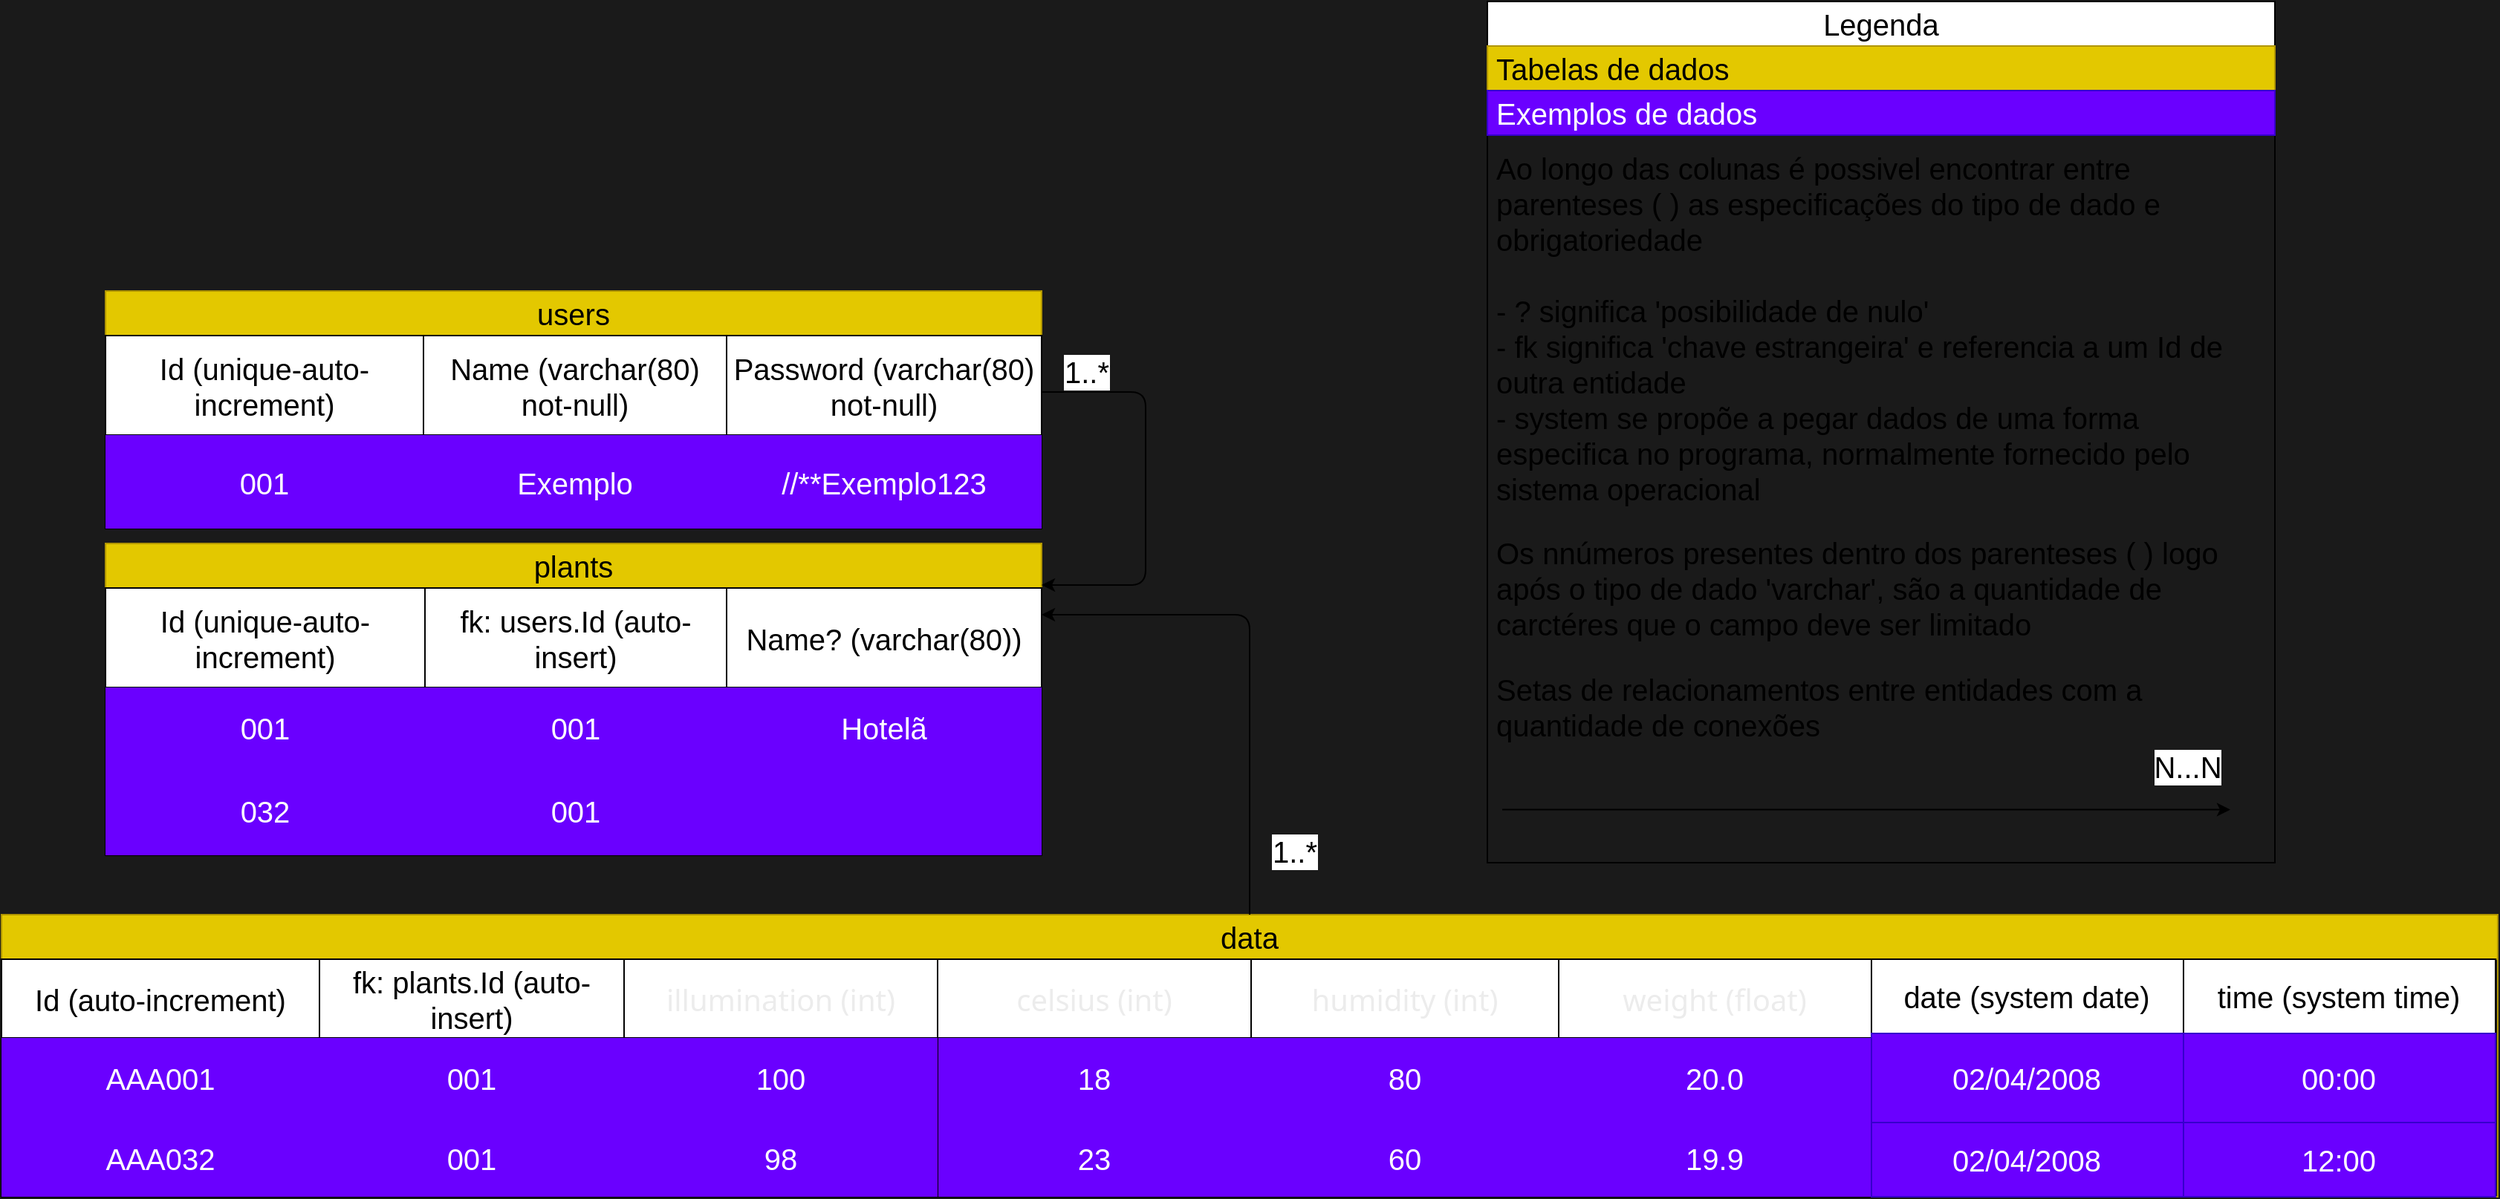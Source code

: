 <mxfile>
    <diagram id="-sogCTgbvpPMkic7ViMA" name="Page-1">
        <mxGraphModel dx="1189" dy="876" grid="1" gridSize="10" guides="1" tooltips="1" connect="1" arrows="1" fold="1" page="1" pageScale="1" pageWidth="850" pageHeight="1100" background="#1A1A1A" math="0" shadow="0">
            <root>
                <mxCell id="0"/>
                <mxCell id="1" parent="0"/>
                <mxCell id="10" value="users" style="swimlane;fontStyle=0;childLayout=stackLayout;horizontal=1;startSize=30;horizontalStack=0;resizeParent=1;resizeParentMax=0;resizeLast=0;collapsible=1;marginBottom=0;whiteSpace=wrap;html=1;fontSize=20;fillColor=#e3c800;fontColor=#000000;strokeColor=#B09500;" vertex="1" parent="1">
                    <mxGeometry x="80" y="342" width="630" height="160" as="geometry"/>
                </mxCell>
                <mxCell id="14" value="" style="shape=table;html=1;whiteSpace=wrap;startSize=0;container=1;collapsible=0;childLayout=tableLayout;fontSize=20;" vertex="1" parent="10">
                    <mxGeometry y="30" width="630" height="130" as="geometry"/>
                </mxCell>
                <mxCell id="15" value="" style="shape=tableRow;horizontal=0;startSize=0;swimlaneHead=0;swimlaneBody=0;top=0;left=0;bottom=0;right=0;collapsible=0;dropTarget=0;fillColor=none;points=[[0,0.5],[1,0.5]];portConstraint=eastwest;fontSize=20;" vertex="1" parent="14">
                    <mxGeometry width="630" height="67" as="geometry"/>
                </mxCell>
                <mxCell id="16" value="Id (unique-auto-increment)" style="shape=partialRectangle;html=1;whiteSpace=wrap;connectable=0;fillColor=none;top=0;left=0;bottom=0;right=0;overflow=hidden;fontSize=20;" vertex="1" parent="15">
                    <mxGeometry width="214" height="67" as="geometry">
                        <mxRectangle width="214" height="67" as="alternateBounds"/>
                    </mxGeometry>
                </mxCell>
                <mxCell id="17" value="Name (varchar(80) not-null)" style="shape=partialRectangle;html=1;whiteSpace=wrap;connectable=0;fillColor=none;top=0;left=0;bottom=0;right=0;overflow=hidden;fontSize=20;" vertex="1" parent="15">
                    <mxGeometry x="214" width="204" height="67" as="geometry">
                        <mxRectangle width="204" height="67" as="alternateBounds"/>
                    </mxGeometry>
                </mxCell>
                <mxCell id="18" value="Password (varchar(80) not-null)" style="shape=partialRectangle;html=1;whiteSpace=wrap;connectable=0;fillColor=none;top=0;left=0;bottom=0;right=0;overflow=hidden;fontSize=20;" vertex="1" parent="15">
                    <mxGeometry x="418" width="212" height="67" as="geometry">
                        <mxRectangle width="212" height="67" as="alternateBounds"/>
                    </mxGeometry>
                </mxCell>
                <mxCell id="19" value="" style="shape=tableRow;horizontal=0;startSize=0;swimlaneHead=0;swimlaneBody=0;top=0;left=0;bottom=0;right=0;collapsible=0;dropTarget=0;fillColor=none;points=[[0,0.5],[1,0.5]];portConstraint=eastwest;fontSize=20;" vertex="1" parent="14">
                    <mxGeometry y="67" width="630" height="63" as="geometry"/>
                </mxCell>
                <mxCell id="20" value="001" style="shape=partialRectangle;html=1;whiteSpace=wrap;connectable=0;fillColor=#6a00ff;top=0;left=0;bottom=0;right=0;overflow=hidden;fontSize=20;fontColor=#ffffff;strokeColor=#3700CC;" vertex="1" parent="19">
                    <mxGeometry width="214" height="63" as="geometry">
                        <mxRectangle width="214" height="63" as="alternateBounds"/>
                    </mxGeometry>
                </mxCell>
                <mxCell id="21" value="Exemplo" style="shape=partialRectangle;html=1;whiteSpace=wrap;connectable=0;fillColor=#6a00ff;top=0;left=0;bottom=0;right=0;overflow=hidden;fontSize=20;fontColor=#ffffff;strokeColor=#3700CC;" vertex="1" parent="19">
                    <mxGeometry x="214" width="204" height="63" as="geometry">
                        <mxRectangle width="204" height="63" as="alternateBounds"/>
                    </mxGeometry>
                </mxCell>
                <mxCell id="22" value="//**Exemplo123" style="shape=partialRectangle;html=1;whiteSpace=wrap;connectable=0;fillColor=#6a00ff;top=0;left=0;bottom=0;right=0;overflow=hidden;fontSize=20;fontColor=#ffffff;strokeColor=#3700CC;" vertex="1" parent="19">
                    <mxGeometry x="418" width="212" height="63" as="geometry">
                        <mxRectangle width="212" height="63" as="alternateBounds"/>
                    </mxGeometry>
                </mxCell>
                <mxCell id="27" value="plants" style="swimlane;fontStyle=0;childLayout=stackLayout;horizontal=1;startSize=30;horizontalStack=0;resizeParent=1;resizeParentMax=0;resizeLast=0;collapsible=1;marginBottom=0;whiteSpace=wrap;html=1;fontSize=20;fillColor=#e3c800;fontColor=#000000;strokeColor=#B09500;" vertex="1" parent="1">
                    <mxGeometry x="80" y="512" width="630" height="210" as="geometry"/>
                </mxCell>
                <mxCell id="28" value="" style="shape=table;html=1;whiteSpace=wrap;startSize=0;container=1;collapsible=0;childLayout=tableLayout;fontSize=20;" vertex="1" parent="27">
                    <mxGeometry y="30" width="630" height="180" as="geometry"/>
                </mxCell>
                <mxCell id="29" value="" style="shape=tableRow;horizontal=0;startSize=0;swimlaneHead=0;swimlaneBody=0;top=0;left=0;bottom=0;right=0;collapsible=0;dropTarget=0;fillColor=none;points=[[0,0.5],[1,0.5]];portConstraint=eastwest;fontSize=20;" vertex="1" parent="28">
                    <mxGeometry width="630" height="67" as="geometry"/>
                </mxCell>
                <mxCell id="30" value="Id (unique-auto-increment)" style="shape=partialRectangle;html=1;whiteSpace=wrap;connectable=0;fillColor=none;top=0;left=0;bottom=0;right=0;overflow=hidden;fontSize=20;" vertex="1" parent="29">
                    <mxGeometry width="215" height="67" as="geometry">
                        <mxRectangle width="215" height="67" as="alternateBounds"/>
                    </mxGeometry>
                </mxCell>
                <mxCell id="31" value="fk: users.Id (auto-insert)" style="shape=partialRectangle;html=1;whiteSpace=wrap;connectable=0;fillColor=none;top=0;left=0;bottom=0;right=0;overflow=hidden;fontSize=20;" vertex="1" parent="29">
                    <mxGeometry x="215" width="203" height="67" as="geometry">
                        <mxRectangle width="203" height="67" as="alternateBounds"/>
                    </mxGeometry>
                </mxCell>
                <mxCell id="32" value="Name? (varchar(80))" style="shape=partialRectangle;html=1;whiteSpace=wrap;connectable=0;fillColor=none;top=0;left=0;bottom=0;right=0;overflow=hidden;fontSize=20;" vertex="1" parent="29">
                    <mxGeometry x="418" width="212" height="67" as="geometry">
                        <mxRectangle width="212" height="67" as="alternateBounds"/>
                    </mxGeometry>
                </mxCell>
                <mxCell id="38" value="" style="shape=tableRow;horizontal=0;startSize=0;swimlaneHead=0;swimlaneBody=0;top=0;left=0;bottom=0;right=0;collapsible=0;dropTarget=0;fillColor=none;points=[[0,0.5],[1,0.5]];portConstraint=eastwest;fontSize=20;" vertex="1" parent="28">
                    <mxGeometry y="67" width="630" height="53" as="geometry"/>
                </mxCell>
                <mxCell id="39" value="001" style="shape=partialRectangle;html=1;whiteSpace=wrap;connectable=0;fillColor=#6a00ff;top=0;left=0;bottom=0;right=0;overflow=hidden;fontSize=20;fontColor=#ffffff;strokeColor=#3700CC;" vertex="1" parent="38">
                    <mxGeometry width="215" height="53" as="geometry">
                        <mxRectangle width="215" height="53" as="alternateBounds"/>
                    </mxGeometry>
                </mxCell>
                <mxCell id="40" value="001" style="shape=partialRectangle;html=1;whiteSpace=wrap;connectable=0;fillColor=#6a00ff;top=0;left=0;bottom=0;right=0;overflow=hidden;fontSize=20;fontColor=#ffffff;strokeColor=#3700CC;" vertex="1" parent="38">
                    <mxGeometry x="215" width="203" height="53" as="geometry">
                        <mxRectangle width="203" height="53" as="alternateBounds"/>
                    </mxGeometry>
                </mxCell>
                <mxCell id="41" value="Hotelã" style="shape=partialRectangle;html=1;whiteSpace=wrap;connectable=0;fillColor=#6a00ff;top=0;left=0;bottom=0;right=0;overflow=hidden;fontSize=20;fontColor=#ffffff;strokeColor=#3700CC;" vertex="1" parent="38">
                    <mxGeometry x="418" width="212" height="53" as="geometry">
                        <mxRectangle width="212" height="53" as="alternateBounds"/>
                    </mxGeometry>
                </mxCell>
                <mxCell id="33" value="" style="shape=tableRow;horizontal=0;startSize=0;swimlaneHead=0;swimlaneBody=0;top=0;left=0;bottom=0;right=0;collapsible=0;dropTarget=0;fillColor=none;points=[[0,0.5],[1,0.5]];portConstraint=eastwest;fontSize=20;" vertex="1" parent="28">
                    <mxGeometry y="120" width="630" height="60" as="geometry"/>
                </mxCell>
                <mxCell id="34" value="032" style="shape=partialRectangle;html=1;whiteSpace=wrap;connectable=0;fillColor=#6a00ff;top=0;left=0;bottom=0;right=0;overflow=hidden;fontSize=20;fontColor=#ffffff;strokeColor=#3700CC;" vertex="1" parent="33">
                    <mxGeometry width="215" height="60" as="geometry">
                        <mxRectangle width="215" height="60" as="alternateBounds"/>
                    </mxGeometry>
                </mxCell>
                <mxCell id="35" value="001" style="shape=partialRectangle;html=1;whiteSpace=wrap;connectable=0;fillColor=#6a00ff;top=0;left=0;bottom=0;right=0;overflow=hidden;fontSize=20;fontColor=#ffffff;strokeColor=#3700CC;" vertex="1" parent="33">
                    <mxGeometry x="215" width="203" height="60" as="geometry">
                        <mxRectangle width="203" height="60" as="alternateBounds"/>
                    </mxGeometry>
                </mxCell>
                <mxCell id="36" value="" style="shape=partialRectangle;html=1;whiteSpace=wrap;connectable=0;fillColor=#6a00ff;top=0;left=0;bottom=0;right=0;overflow=hidden;fontSize=20;fontColor=#ffffff;strokeColor=#3700CC;" vertex="1" parent="33">
                    <mxGeometry x="418" width="212" height="60" as="geometry">
                        <mxRectangle width="212" height="60" as="alternateBounds"/>
                    </mxGeometry>
                </mxCell>
                <mxCell id="164" value="data" style="swimlane;fontStyle=0;childLayout=stackLayout;horizontal=1;startSize=30;horizontalStack=0;resizeParent=1;resizeParentMax=0;resizeLast=0;collapsible=1;marginBottom=0;whiteSpace=wrap;html=1;labelBackgroundColor=none;fontSize=20;fillColor=#e3c800;fontColor=#000000;strokeColor=#B09500;" vertex="1" parent="1">
                    <mxGeometry x="10" y="762" width="1680" height="190" as="geometry"/>
                </mxCell>
                <mxCell id="168" value="" style="group;fontSize=20;" vertex="1" connectable="0" parent="164">
                    <mxGeometry y="30" width="1680" height="160" as="geometry"/>
                </mxCell>
                <mxCell id="105" value="" style="shape=table;html=1;whiteSpace=wrap;startSize=0;container=1;collapsible=0;childLayout=tableLayout;fontSize=20;" vertex="1" parent="168">
                    <mxGeometry x="630.0" width="628.494" height="160" as="geometry"/>
                </mxCell>
                <mxCell id="106" value="" style="shape=tableRow;horizontal=0;startSize=0;swimlaneHead=0;swimlaneBody=0;top=0;left=0;bottom=0;right=0;collapsible=0;dropTarget=0;fillColor=none;points=[[0,0.5],[1,0.5]];portConstraint=eastwest;fontSize=20;" vertex="1" parent="105">
                    <mxGeometry width="628.494" height="53" as="geometry"/>
                </mxCell>
                <mxCell id="107" value="&lt;span style=&quot;color: rgb(236, 236, 236); font-family: Söhne, ui-sans-serif, system-ui, -apple-system, &amp;quot;Segoe UI&amp;quot;, Roboto, Ubuntu, Cantarell, &amp;quot;Noto Sans&amp;quot;, sans-serif, &amp;quot;Helvetica Neue&amp;quot;, Arial, &amp;quot;Apple Color Emoji&amp;quot;, &amp;quot;Segoe UI Emoji&amp;quot;, &amp;quot;Segoe UI Symbol&amp;quot;, &amp;quot;Noto Color Emoji&amp;quot;; font-size: 20px; text-align: start;&quot;&gt;celsius (int)&lt;/span&gt;" style="shape=partialRectangle;html=1;whiteSpace=wrap;connectable=0;fillColor=none;top=0;left=0;bottom=0;right=0;overflow=hidden;fontSize=20;" vertex="1" parent="106">
                    <mxGeometry width="211" height="53" as="geometry">
                        <mxRectangle width="211" height="53" as="alternateBounds"/>
                    </mxGeometry>
                </mxCell>
                <mxCell id="108" value="&lt;span style=&quot;color: rgb(236, 236, 236); font-family: Söhne, ui-sans-serif, system-ui, -apple-system, &amp;quot;Segoe UI&amp;quot;, Roboto, Ubuntu, Cantarell, &amp;quot;Noto Sans&amp;quot;, sans-serif, &amp;quot;Helvetica Neue&amp;quot;, Arial, &amp;quot;Apple Color Emoji&amp;quot;, &amp;quot;Segoe UI Emoji&amp;quot;, &amp;quot;Segoe UI Symbol&amp;quot;, &amp;quot;Noto Color Emoji&amp;quot;; font-size: 20px; text-align: start;&quot;&gt;humidity (int)&lt;/span&gt;" style="shape=partialRectangle;html=1;whiteSpace=wrap;connectable=0;fillColor=none;top=0;left=0;bottom=0;right=0;overflow=hidden;fontSize=20;" vertex="1" parent="106">
                    <mxGeometry x="211" width="207" height="53" as="geometry">
                        <mxRectangle width="207" height="53" as="alternateBounds"/>
                    </mxGeometry>
                </mxCell>
                <mxCell id="109" value="&lt;span style=&quot;color: rgb(236, 236, 236); font-family: Söhne, ui-sans-serif, system-ui, -apple-system, &amp;quot;Segoe UI&amp;quot;, Roboto, Ubuntu, Cantarell, &amp;quot;Noto Sans&amp;quot;, sans-serif, &amp;quot;Helvetica Neue&amp;quot;, Arial, &amp;quot;Apple Color Emoji&amp;quot;, &amp;quot;Segoe UI Emoji&amp;quot;, &amp;quot;Segoe UI Symbol&amp;quot;, &amp;quot;Noto Color Emoji&amp;quot;; font-size: 20px; text-align: start;&quot;&gt;weight (float)&lt;/span&gt;" style="shape=partialRectangle;html=1;whiteSpace=wrap;connectable=0;fillColor=none;top=0;left=0;bottom=0;right=0;overflow=hidden;fontSize=20;" vertex="1" parent="106">
                    <mxGeometry x="418" width="210" height="53" as="geometry">
                        <mxRectangle width="210" height="53" as="alternateBounds"/>
                    </mxGeometry>
                </mxCell>
                <mxCell id="110" value="" style="shape=tableRow;horizontal=0;startSize=0;swimlaneHead=0;swimlaneBody=0;top=0;left=0;bottom=0;right=0;collapsible=0;dropTarget=0;fillColor=none;points=[[0,0.5],[1,0.5]];portConstraint=eastwest;fontSize=20;" vertex="1" parent="105">
                    <mxGeometry y="53" width="628.494" height="54" as="geometry"/>
                </mxCell>
                <mxCell id="111" value="18" style="shape=partialRectangle;html=1;whiteSpace=wrap;connectable=0;fillColor=#6a00ff;top=0;left=0;bottom=0;right=0;overflow=hidden;fontSize=20;fontColor=#ffffff;strokeColor=#3700CC;" vertex="1" parent="110">
                    <mxGeometry width="211" height="54" as="geometry">
                        <mxRectangle width="211" height="54" as="alternateBounds"/>
                    </mxGeometry>
                </mxCell>
                <mxCell id="112" value="80" style="shape=partialRectangle;html=1;whiteSpace=wrap;connectable=0;fillColor=#6a00ff;top=0;left=0;bottom=0;right=0;overflow=hidden;fontSize=20;fontColor=#ffffff;strokeColor=#3700CC;" vertex="1" parent="110">
                    <mxGeometry x="211" width="207" height="54" as="geometry">
                        <mxRectangle width="207" height="54" as="alternateBounds"/>
                    </mxGeometry>
                </mxCell>
                <mxCell id="113" value="20.0" style="shape=partialRectangle;html=1;whiteSpace=wrap;connectable=0;fillColor=#6a00ff;top=0;left=0;bottom=0;right=0;overflow=hidden;fontSize=20;fontColor=#ffffff;strokeColor=#3700CC;" vertex="1" parent="110">
                    <mxGeometry x="418" width="210" height="54" as="geometry">
                        <mxRectangle width="210" height="54" as="alternateBounds"/>
                    </mxGeometry>
                </mxCell>
                <mxCell id="114" value="" style="shape=tableRow;horizontal=0;startSize=0;swimlaneHead=0;swimlaneBody=0;top=0;left=0;bottom=0;right=0;collapsible=0;dropTarget=0;fillColor=none;points=[[0,0.5],[1,0.5]];portConstraint=eastwest;fontSize=20;" vertex="1" parent="105">
                    <mxGeometry y="107" width="628.494" height="53" as="geometry"/>
                </mxCell>
                <mxCell id="115" value="23" style="shape=partialRectangle;html=1;whiteSpace=wrap;connectable=0;fillColor=#6a00ff;top=0;left=0;bottom=0;right=0;overflow=hidden;fontSize=20;fontColor=#ffffff;strokeColor=#3700CC;" vertex="1" parent="114">
                    <mxGeometry width="211" height="53" as="geometry">
                        <mxRectangle width="211" height="53" as="alternateBounds"/>
                    </mxGeometry>
                </mxCell>
                <mxCell id="116" value="60" style="shape=partialRectangle;html=1;whiteSpace=wrap;connectable=0;fillColor=#6a00ff;top=0;left=0;bottom=0;right=0;overflow=hidden;fontSize=20;fontColor=#ffffff;strokeColor=#3700CC;" vertex="1" parent="114">
                    <mxGeometry x="211" width="207" height="53" as="geometry">
                        <mxRectangle width="207" height="53" as="alternateBounds"/>
                    </mxGeometry>
                </mxCell>
                <mxCell id="117" value="19.9" style="shape=partialRectangle;html=1;whiteSpace=wrap;connectable=0;fillColor=#6a00ff;top=0;left=0;bottom=0;right=0;overflow=hidden;pointerEvents=1;fontSize=20;fontColor=#ffffff;strokeColor=#3700CC;" vertex="1" parent="114">
                    <mxGeometry x="418" width="210" height="53" as="geometry">
                        <mxRectangle width="210" height="53" as="alternateBounds"/>
                    </mxGeometry>
                </mxCell>
                <mxCell id="156" value="date (system date)" style="rounded=0;whiteSpace=wrap;html=1;fontSize=20;" vertex="1" parent="168">
                    <mxGeometry x="1258.494" width="210.0" height="50" as="geometry"/>
                </mxCell>
                <mxCell id="157" value="02/04/2008" style="rounded=0;whiteSpace=wrap;html=1;fontSize=20;fillColor=#6a00ff;fontColor=#ffffff;strokeColor=#3700CC;" vertex="1" parent="168">
                    <mxGeometry x="1258.494" y="50" width="210.0" height="60" as="geometry"/>
                </mxCell>
                <mxCell id="158" value="02/04/2008" style="rounded=0;whiteSpace=wrap;html=1;fontSize=20;fillColor=#6a00ff;fontColor=#ffffff;strokeColor=#3700CC;" vertex="1" parent="168">
                    <mxGeometry x="1258.494" y="110" width="210.0" height="50" as="geometry"/>
                </mxCell>
                <mxCell id="161" value="time (system time)" style="rounded=0;whiteSpace=wrap;html=1;fontSize=20;" vertex="1" parent="168">
                    <mxGeometry x="1468.494" width="210.0" height="50" as="geometry"/>
                </mxCell>
                <mxCell id="162" value="00:00" style="rounded=0;whiteSpace=wrap;html=1;fontSize=20;fillColor=#6a00ff;fontColor=#ffffff;strokeColor=#3700CC;" vertex="1" parent="168">
                    <mxGeometry x="1468.494" y="50" width="210.0" height="60" as="geometry"/>
                </mxCell>
                <mxCell id="163" value="12:00" style="rounded=0;whiteSpace=wrap;html=1;fontSize=20;fillColor=#6a00ff;fontColor=#ffffff;strokeColor=#3700CC;" vertex="1" parent="168">
                    <mxGeometry x="1468.494" y="110" width="210.0" height="50" as="geometry"/>
                </mxCell>
                <mxCell id="57" value="" style="shape=table;html=1;whiteSpace=wrap;startSize=0;container=1;collapsible=0;childLayout=tableLayout;fontSize=20;" vertex="1" parent="168">
                    <mxGeometry width="630.0" height="160" as="geometry"/>
                </mxCell>
                <mxCell id="58" value="" style="shape=tableRow;horizontal=0;startSize=0;swimlaneHead=0;swimlaneBody=0;top=0;left=0;bottom=0;right=0;collapsible=0;dropTarget=0;fillColor=none;points=[[0,0.5],[1,0.5]];portConstraint=eastwest;fontSize=20;" vertex="1" parent="57">
                    <mxGeometry width="630.0" height="53" as="geometry"/>
                </mxCell>
                <mxCell id="59" value="Id (auto-increment)" style="shape=partialRectangle;html=1;whiteSpace=wrap;connectable=0;fillColor=none;top=0;left=0;bottom=0;right=0;overflow=hidden;fontSize=20;" vertex="1" parent="58">
                    <mxGeometry width="214" height="53" as="geometry">
                        <mxRectangle width="214" height="53" as="alternateBounds"/>
                    </mxGeometry>
                </mxCell>
                <mxCell id="60" value="fk: plants.Id (auto-insert)" style="shape=partialRectangle;html=1;whiteSpace=wrap;connectable=0;fillColor=none;top=0;left=0;bottom=0;right=0;overflow=hidden;fontSize=20;" vertex="1" parent="58">
                    <mxGeometry x="214" width="205" height="53" as="geometry">
                        <mxRectangle width="205" height="53" as="alternateBounds"/>
                    </mxGeometry>
                </mxCell>
                <mxCell id="61" value="&lt;span style=&quot;color: rgb(236, 236, 236); font-family: Söhne, ui-sans-serif, system-ui, -apple-system, &amp;quot;Segoe UI&amp;quot;, Roboto, Ubuntu, Cantarell, &amp;quot;Noto Sans&amp;quot;, sans-serif, &amp;quot;Helvetica Neue&amp;quot;, Arial, &amp;quot;Apple Color Emoji&amp;quot;, &amp;quot;Segoe UI Emoji&amp;quot;, &amp;quot;Segoe UI Symbol&amp;quot;, &amp;quot;Noto Color Emoji&amp;quot;; font-size: 20px; text-align: start;&quot;&gt;illumination (int)&lt;/span&gt;" style="shape=partialRectangle;html=1;whiteSpace=wrap;connectable=0;fillColor=none;top=0;left=0;bottom=0;right=0;overflow=hidden;fontSize=20;" vertex="1" parent="58">
                    <mxGeometry x="419" width="211" height="53" as="geometry">
                        <mxRectangle width="211" height="53" as="alternateBounds"/>
                    </mxGeometry>
                </mxCell>
                <mxCell id="62" value="" style="shape=tableRow;horizontal=0;startSize=0;swimlaneHead=0;swimlaneBody=0;top=0;left=0;bottom=0;right=0;collapsible=0;dropTarget=0;fillColor=none;points=[[0,0.5],[1,0.5]];portConstraint=eastwest;fontSize=20;" vertex="1" parent="57">
                    <mxGeometry y="53" width="630.0" height="54" as="geometry"/>
                </mxCell>
                <mxCell id="63" value="AAA001" style="shape=partialRectangle;html=1;whiteSpace=wrap;connectable=0;fillColor=#6a00ff;top=0;left=0;bottom=0;right=0;overflow=hidden;fontSize=20;fontColor=#ffffff;strokeColor=#3700CC;" vertex="1" parent="62">
                    <mxGeometry width="214" height="54" as="geometry">
                        <mxRectangle width="214" height="54" as="alternateBounds"/>
                    </mxGeometry>
                </mxCell>
                <mxCell id="64" value="001" style="shape=partialRectangle;html=1;whiteSpace=wrap;connectable=0;fillColor=#6a00ff;top=0;left=0;bottom=0;right=0;overflow=hidden;fontSize=20;fontColor=#ffffff;strokeColor=#3700CC;" vertex="1" parent="62">
                    <mxGeometry x="214" width="205" height="54" as="geometry">
                        <mxRectangle width="205" height="54" as="alternateBounds"/>
                    </mxGeometry>
                </mxCell>
                <mxCell id="65" value="100" style="shape=partialRectangle;html=1;whiteSpace=wrap;connectable=0;fillColor=#6a00ff;top=0;left=0;bottom=0;right=0;overflow=hidden;fontSize=20;fontColor=#ffffff;strokeColor=#3700CC;" vertex="1" parent="62">
                    <mxGeometry x="419" width="211" height="54" as="geometry">
                        <mxRectangle width="211" height="54" as="alternateBounds"/>
                    </mxGeometry>
                </mxCell>
                <mxCell id="66" value="" style="shape=tableRow;horizontal=0;startSize=0;swimlaneHead=0;swimlaneBody=0;top=0;left=0;bottom=0;right=0;collapsible=0;dropTarget=0;fillColor=none;points=[[0,0.5],[1,0.5]];portConstraint=eastwest;fontSize=20;" vertex="1" parent="57">
                    <mxGeometry y="107" width="630.0" height="53" as="geometry"/>
                </mxCell>
                <mxCell id="67" value="AAA032" style="shape=partialRectangle;html=1;whiteSpace=wrap;connectable=0;fillColor=#6a00ff;top=0;left=0;bottom=0;right=0;overflow=hidden;fontSize=20;fontColor=#ffffff;strokeColor=#3700CC;" vertex="1" parent="66">
                    <mxGeometry width="214" height="53" as="geometry">
                        <mxRectangle width="214" height="53" as="alternateBounds"/>
                    </mxGeometry>
                </mxCell>
                <mxCell id="68" value="001" style="shape=partialRectangle;html=1;whiteSpace=wrap;connectable=0;fillColor=#6a00ff;top=0;left=0;bottom=0;right=0;overflow=hidden;fontSize=20;fontColor=#ffffff;strokeColor=#3700CC;" vertex="1" parent="66">
                    <mxGeometry x="214" width="205" height="53" as="geometry">
                        <mxRectangle width="205" height="53" as="alternateBounds"/>
                    </mxGeometry>
                </mxCell>
                <mxCell id="69" value="98" style="shape=partialRectangle;html=1;whiteSpace=wrap;connectable=0;fillColor=#6a00ff;top=0;left=0;bottom=0;right=0;overflow=hidden;fontSize=20;fontColor=#ffffff;strokeColor=#3700CC;" vertex="1" parent="66">
                    <mxGeometry x="419" width="211" height="53" as="geometry">
                        <mxRectangle width="211" height="53" as="alternateBounds"/>
                    </mxGeometry>
                </mxCell>
                <mxCell id="174" value="" style="endArrow=none;html=1;fontSize=20;edgeStyle=orthogonalEdgeStyle;endFill=0;startArrow=classic;startFill=1;" edge="1" parent="1" source="27" target="10">
                    <mxGeometry width="50" height="50" relative="1" as="geometry">
                        <mxPoint x="880" y="540" as="sourcePoint"/>
                        <mxPoint x="880" y="610" as="targetPoint"/>
                        <Array as="points">
                            <mxPoint x="780" y="540"/>
                            <mxPoint x="780" y="410"/>
                        </Array>
                    </mxGeometry>
                </mxCell>
                <mxCell id="175" value="1..*" style="edgeLabel;html=1;align=center;verticalAlign=middle;resizable=0;points=[];fontSize=20;" vertex="1" connectable="0" parent="174">
                    <mxGeometry x="0.357" relative="1" as="geometry">
                        <mxPoint x="-40" y="-31" as="offset"/>
                    </mxGeometry>
                </mxCell>
                <mxCell id="183" value="" style="endArrow=classic;html=1;fontSize=20;edgeStyle=orthogonalEdgeStyle;endFill=1;startArrow=none;startFill=0;" edge="1" parent="1" source="164" target="27">
                    <mxGeometry width="50" height="50" relative="1" as="geometry">
                        <mxPoint x="779.941" y="734.94" as="sourcePoint"/>
                        <mxPoint x="710.0" y="564.999" as="targetPoint"/>
                        <Array as="points">
                            <mxPoint x="850" y="560"/>
                        </Array>
                    </mxGeometry>
                </mxCell>
                <mxCell id="185" value="1..*" style="edgeLabel;html=1;align=center;verticalAlign=middle;resizable=0;points=[];fontSize=20;" vertex="1" connectable="0" parent="183">
                    <mxGeometry x="-0.435" y="-2" relative="1" as="geometry">
                        <mxPoint x="28" y="53" as="offset"/>
                    </mxGeometry>
                </mxCell>
                <mxCell id="187" value="Legenda" style="swimlane;fontStyle=0;childLayout=stackLayout;horizontal=1;startSize=30;horizontalStack=0;resizeParent=1;resizeParentMax=0;resizeLast=0;collapsible=1;marginBottom=0;whiteSpace=wrap;html=1;labelBackgroundColor=none;fontSize=20;" vertex="1" parent="1">
                    <mxGeometry x="1010" y="147" width="530" height="580" as="geometry"/>
                </mxCell>
                <mxCell id="193" value="Tabelas de dados" style="text;strokeColor=#B09500;fillColor=#e3c800;align=left;verticalAlign=middle;spacingLeft=4;spacingRight=4;overflow=hidden;points=[[0,0.5],[1,0.5]];portConstraint=eastwest;rotatable=0;whiteSpace=wrap;html=1;labelBackgroundColor=none;fontSize=20;fontColor=#000000;" vertex="1" parent="187">
                    <mxGeometry y="30" width="530" height="30" as="geometry"/>
                </mxCell>
                <mxCell id="192" value="Exemplos de dados" style="text;strokeColor=#3700CC;fillColor=#6a00ff;align=left;verticalAlign=middle;spacingLeft=4;spacingRight=4;overflow=hidden;points=[[0,0.5],[1,0.5]];portConstraint=eastwest;rotatable=0;whiteSpace=wrap;html=1;labelBackgroundColor=none;fontSize=20;fontColor=#ffffff;" vertex="1" parent="187">
                    <mxGeometry y="60" width="530" height="30" as="geometry"/>
                </mxCell>
                <mxCell id="189" value="Ao longo das colunas é possivel encontrar entre parenteses ( ) as especificações do tipo de dado e obrigatoriedade&lt;br&gt;&lt;br&gt;- ? significa 'posibilidade de nulo'&lt;br&gt;- fk significa 'chave estrangeira' e referencia a um Id de outra entidade&lt;br&gt;- system se propõe a pegar dados de uma forma especifica no programa, normalmente fornecido pelo sistema operacional" style="text;strokeColor=none;fillColor=none;align=left;verticalAlign=middle;spacingLeft=4;spacingRight=4;overflow=hidden;points=[[0,0.5],[1,0.5]];portConstraint=eastwest;rotatable=0;whiteSpace=wrap;html=1;labelBackgroundColor=none;fontSize=20;" vertex="1" parent="187">
                    <mxGeometry y="90" width="530" height="260" as="geometry"/>
                </mxCell>
                <mxCell id="188" value="Os nnúmeros presentes dentro dos parenteses ( ) logo após o tipo de dado 'varchar', são a quantidade de carctéres que o campo deve ser limitado" style="text;align=left;verticalAlign=middle;spacingLeft=4;spacingRight=4;overflow=hidden;points=[[0,0.5],[1,0.5]];portConstraint=eastwest;rotatable=0;whiteSpace=wrap;html=1;labelBackgroundColor=none;fontSize=20;" vertex="1" parent="187">
                    <mxGeometry y="350" width="530" height="90" as="geometry"/>
                </mxCell>
                <mxCell id="195" value="Setas de relacionamentos entre entidades com a quantidade de conexões" style="text;align=left;verticalAlign=middle;spacingLeft=4;spacingRight=4;overflow=hidden;points=[[0,0.5],[1,0.5]];portConstraint=eastwest;rotatable=0;whiteSpace=wrap;html=1;labelBackgroundColor=none;fontSize=20;" vertex="1" parent="187">
                    <mxGeometry y="440" width="530" height="70" as="geometry"/>
                </mxCell>
                <mxCell id="198" value="" style="endArrow=classic;html=1;fontSize=20;edgeStyle=orthogonalEdgeStyle;" edge="1" parent="187">
                    <mxGeometry width="50" height="50" relative="1" as="geometry">
                        <mxPoint x="10" y="544.29" as="sourcePoint"/>
                        <mxPoint x="500" y="544.29" as="targetPoint"/>
                    </mxGeometry>
                </mxCell>
                <mxCell id="199" value="N...N" style="edgeLabel;html=1;align=center;verticalAlign=middle;resizable=0;points=[];fontSize=20;" vertex="1" connectable="0" parent="198">
                    <mxGeometry x="0.692" y="1" relative="1" as="geometry">
                        <mxPoint x="46" y="-29" as="offset"/>
                    </mxGeometry>
                </mxCell>
                <mxCell id="196" value="" style="text;align=left;verticalAlign=middle;spacingLeft=4;spacingRight=4;overflow=hidden;points=[[0,0.5],[1,0.5]];portConstraint=eastwest;rotatable=0;whiteSpace=wrap;html=1;labelBackgroundColor=none;fontSize=20;" vertex="1" parent="187">
                    <mxGeometry y="510" width="530" height="70" as="geometry"/>
                </mxCell>
            </root>
        </mxGraphModel>
    </diagram>
</mxfile>
